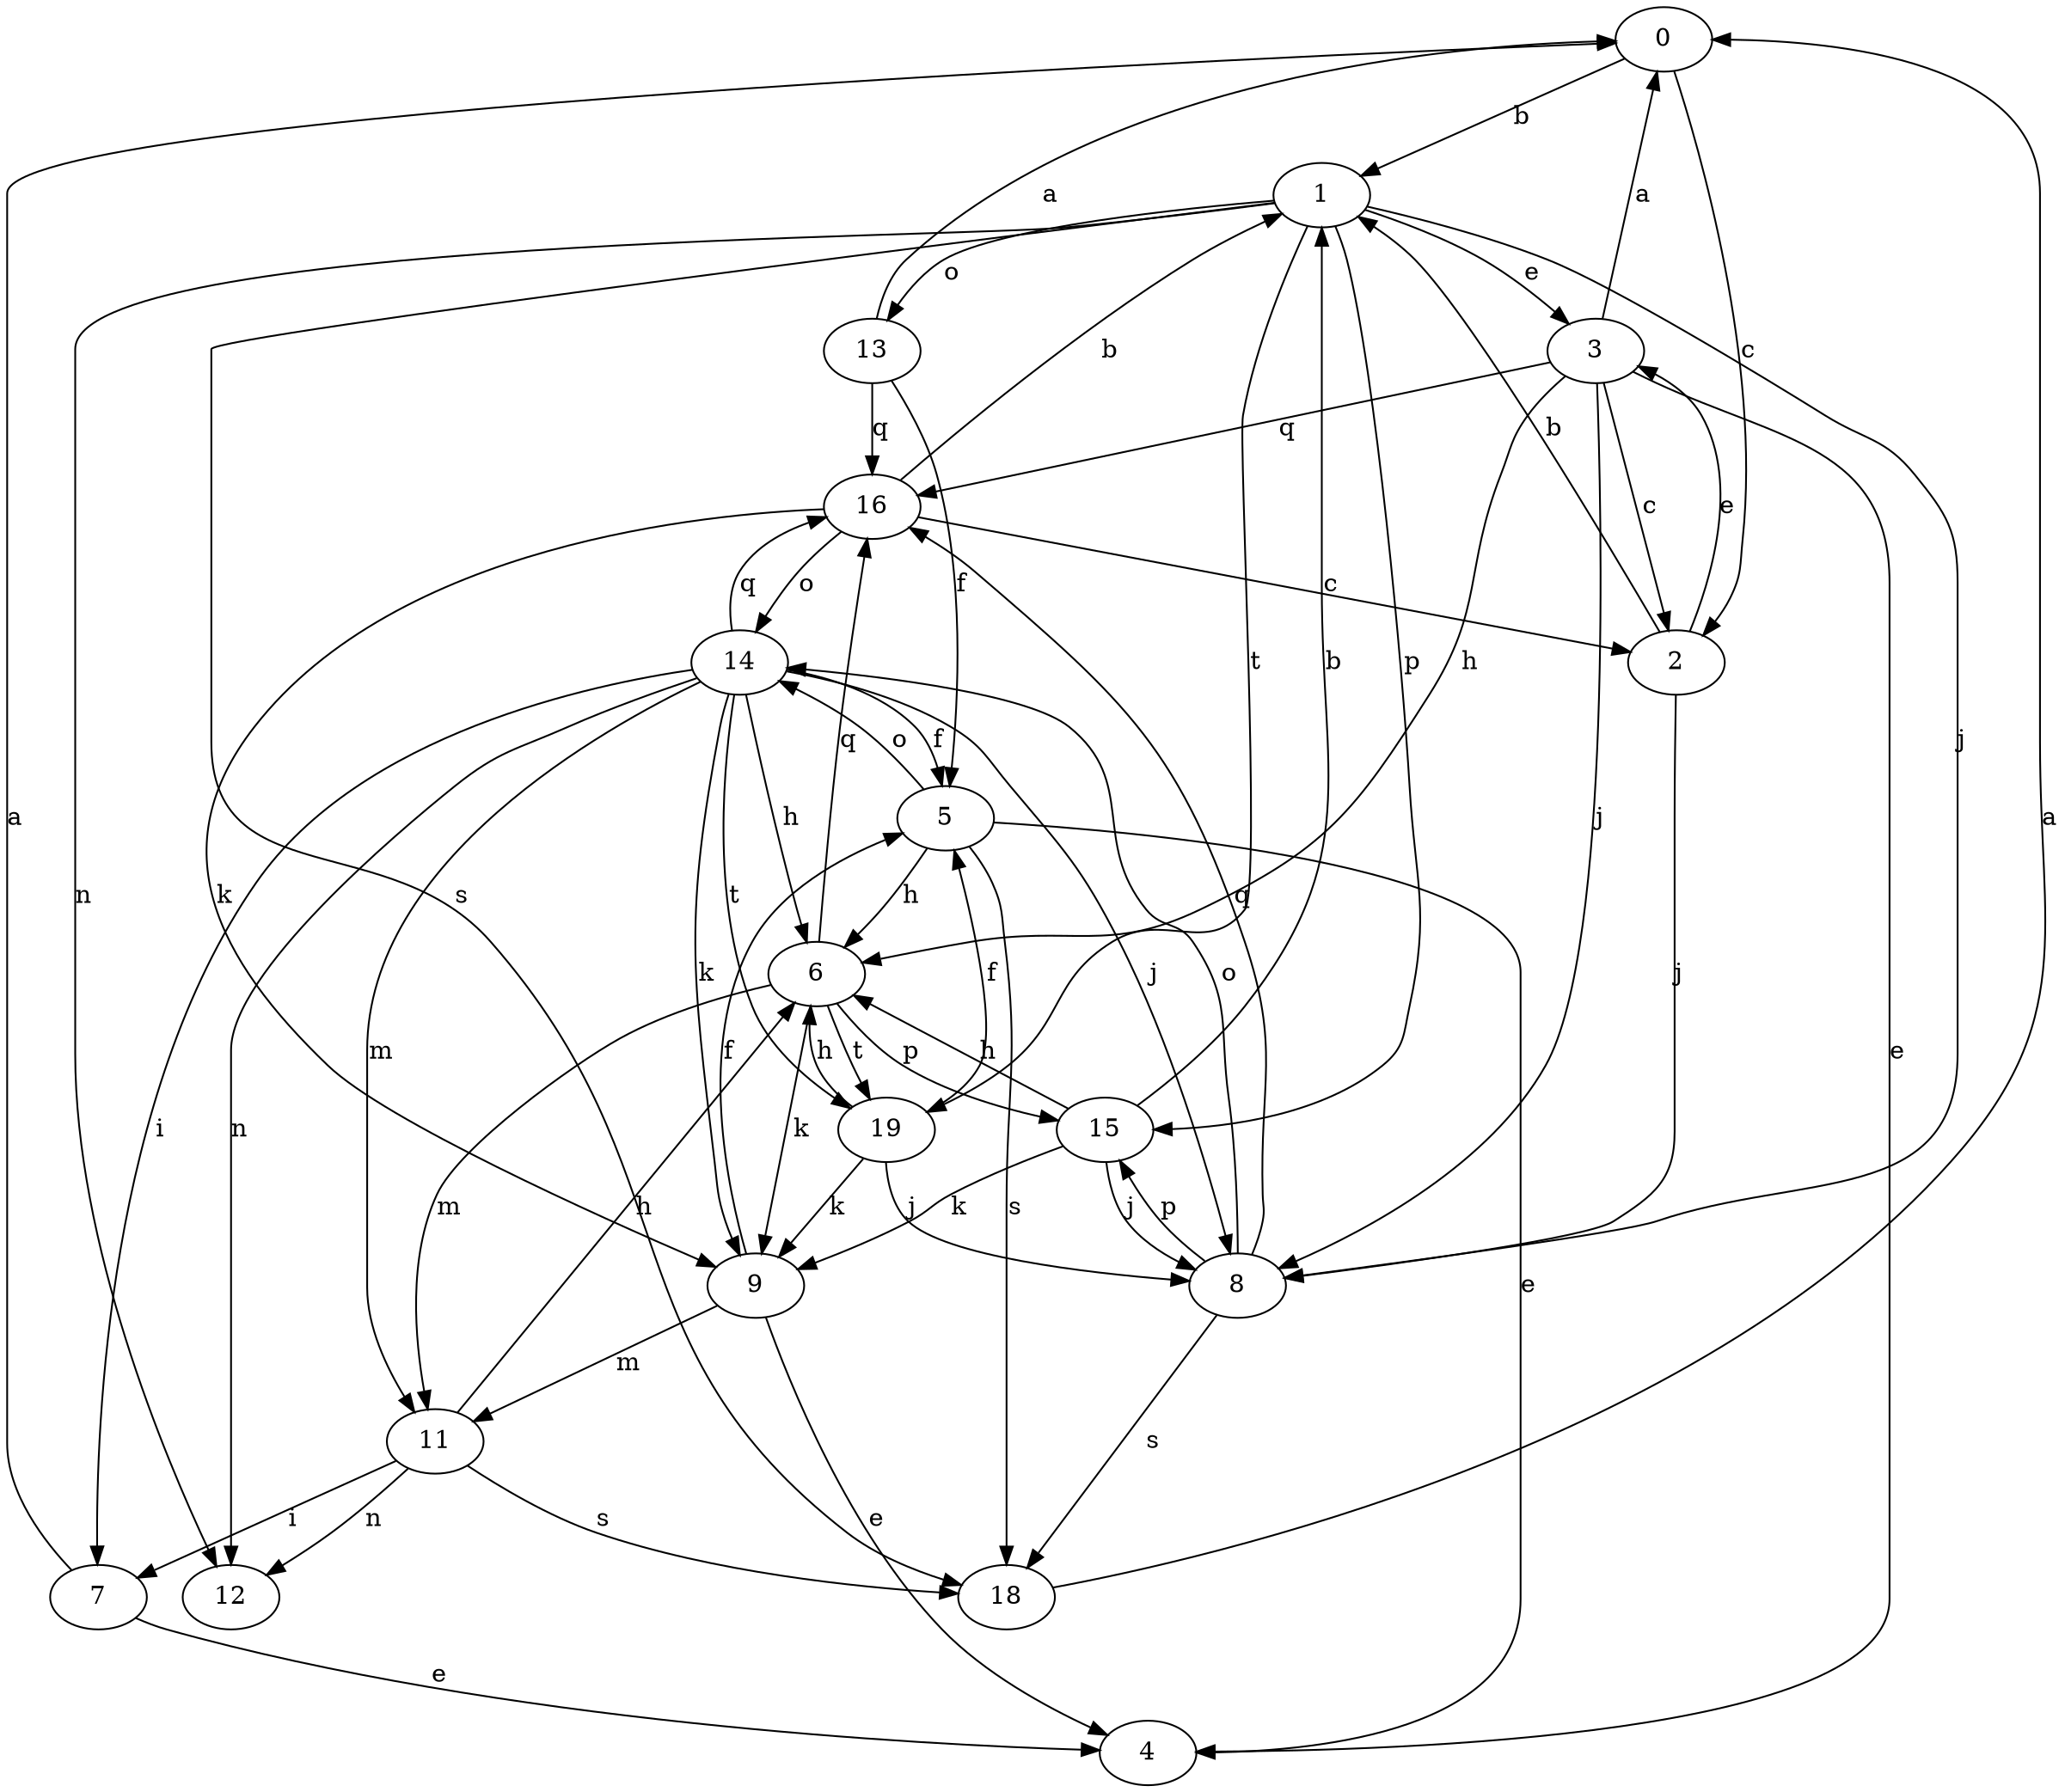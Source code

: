 strict digraph  {
0;
1;
2;
3;
4;
5;
6;
7;
8;
9;
11;
12;
13;
14;
15;
16;
18;
19;
0 -> 1  [label=b];
0 -> 2  [label=c];
1 -> 3  [label=e];
1 -> 8  [label=j];
1 -> 12  [label=n];
1 -> 13  [label=o];
1 -> 15  [label=p];
1 -> 18  [label=s];
1 -> 19  [label=t];
2 -> 1  [label=b];
2 -> 3  [label=e];
2 -> 8  [label=j];
3 -> 0  [label=a];
3 -> 2  [label=c];
3 -> 4  [label=e];
3 -> 6  [label=h];
3 -> 8  [label=j];
3 -> 16  [label=q];
5 -> 4  [label=e];
5 -> 6  [label=h];
5 -> 14  [label=o];
5 -> 18  [label=s];
6 -> 9  [label=k];
6 -> 11  [label=m];
6 -> 15  [label=p];
6 -> 16  [label=q];
6 -> 19  [label=t];
7 -> 0  [label=a];
7 -> 4  [label=e];
8 -> 14  [label=o];
8 -> 15  [label=p];
8 -> 16  [label=q];
8 -> 18  [label=s];
9 -> 4  [label=e];
9 -> 5  [label=f];
9 -> 11  [label=m];
11 -> 6  [label=h];
11 -> 7  [label=i];
11 -> 12  [label=n];
11 -> 18  [label=s];
13 -> 0  [label=a];
13 -> 5  [label=f];
13 -> 16  [label=q];
14 -> 5  [label=f];
14 -> 6  [label=h];
14 -> 7  [label=i];
14 -> 8  [label=j];
14 -> 9  [label=k];
14 -> 11  [label=m];
14 -> 12  [label=n];
14 -> 16  [label=q];
14 -> 19  [label=t];
15 -> 1  [label=b];
15 -> 6  [label=h];
15 -> 8  [label=j];
15 -> 9  [label=k];
16 -> 1  [label=b];
16 -> 2  [label=c];
16 -> 9  [label=k];
16 -> 14  [label=o];
18 -> 0  [label=a];
19 -> 5  [label=f];
19 -> 6  [label=h];
19 -> 8  [label=j];
19 -> 9  [label=k];
}
